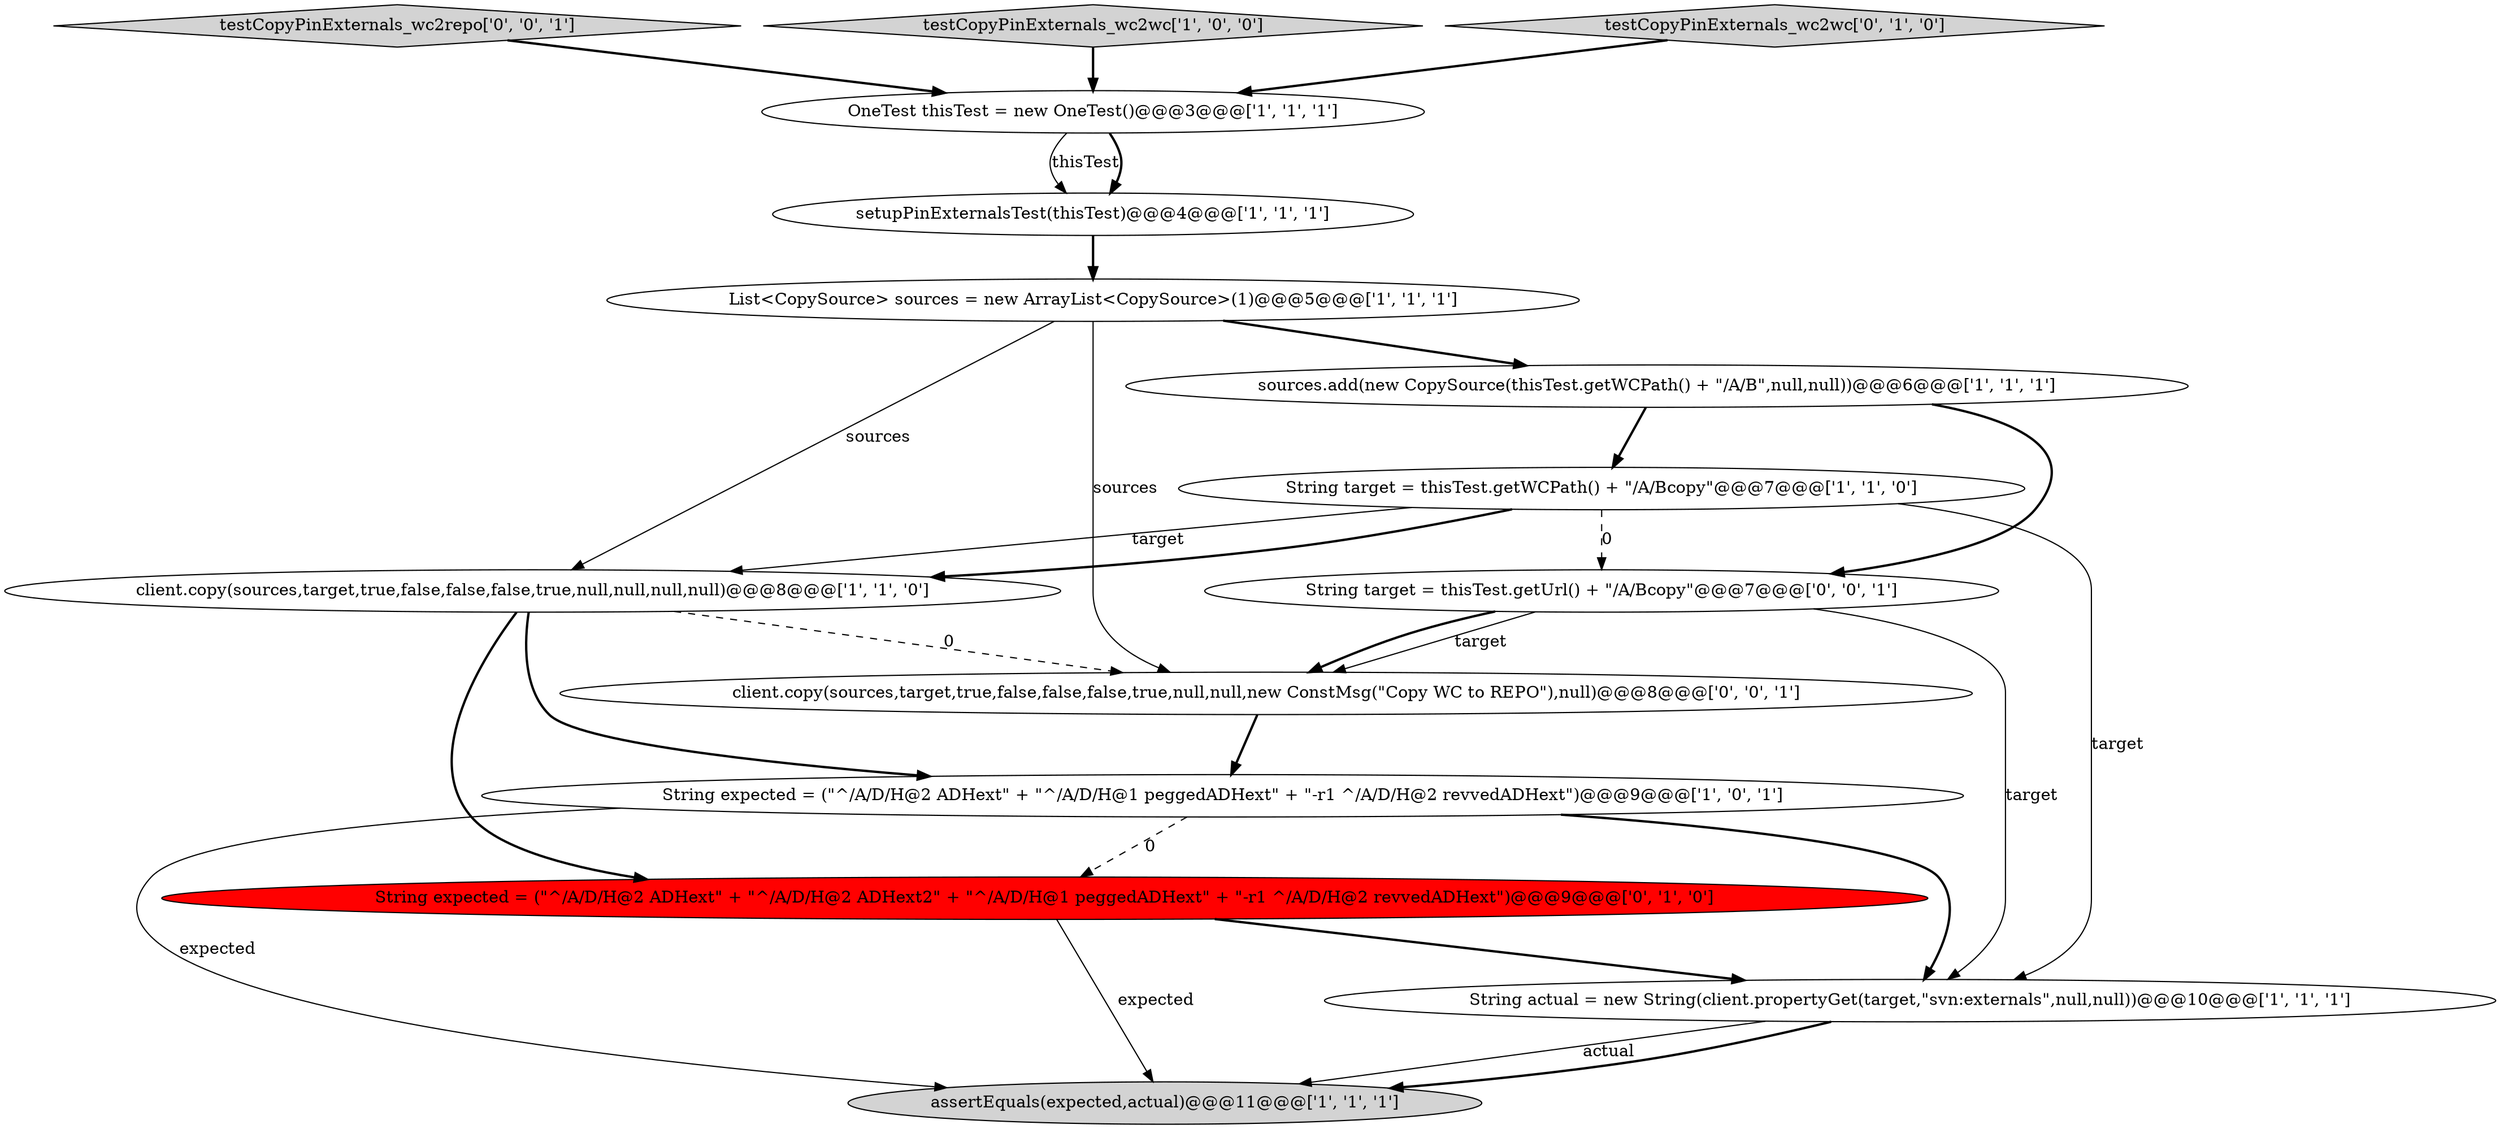 digraph {
14 [style = filled, label = "testCopyPinExternals_wc2repo['0', '0', '1']", fillcolor = lightgray, shape = diamond image = "AAA0AAABBB3BBB"];
10 [style = filled, label = "String expected = (\"^/A/D/H@2 ADHext\" + \"^/A/D/H@2 ADHext2\" + \"^/A/D/H@1 peggedADHext\" + \"-r1 ^/A/D/H@2 revvedADHext\")@@@9@@@['0', '1', '0']", fillcolor = red, shape = ellipse image = "AAA1AAABBB2BBB"];
9 [style = filled, label = "setupPinExternalsTest(thisTest)@@@4@@@['1', '1', '1']", fillcolor = white, shape = ellipse image = "AAA0AAABBB1BBB"];
0 [style = filled, label = "client.copy(sources,target,true,false,false,false,true,null,null,null,null)@@@8@@@['1', '1', '0']", fillcolor = white, shape = ellipse image = "AAA0AAABBB1BBB"];
5 [style = filled, label = "String actual = new String(client.propertyGet(target,\"svn:externals\",null,null))@@@10@@@['1', '1', '1']", fillcolor = white, shape = ellipse image = "AAA0AAABBB1BBB"];
7 [style = filled, label = "assertEquals(expected,actual)@@@11@@@['1', '1', '1']", fillcolor = lightgray, shape = ellipse image = "AAA0AAABBB1BBB"];
4 [style = filled, label = "String expected = (\"^/A/D/H@2 ADHext\" + \"^/A/D/H@1 peggedADHext\" + \"-r1 ^/A/D/H@2 revvedADHext\")@@@9@@@['1', '0', '1']", fillcolor = white, shape = ellipse image = "AAA0AAABBB1BBB"];
2 [style = filled, label = "sources.add(new CopySource(thisTest.getWCPath() + \"/A/B\",null,null))@@@6@@@['1', '1', '1']", fillcolor = white, shape = ellipse image = "AAA0AAABBB1BBB"];
8 [style = filled, label = "String target = thisTest.getWCPath() + \"/A/Bcopy\"@@@7@@@['1', '1', '0']", fillcolor = white, shape = ellipse image = "AAA0AAABBB1BBB"];
3 [style = filled, label = "testCopyPinExternals_wc2wc['1', '0', '0']", fillcolor = lightgray, shape = diamond image = "AAA0AAABBB1BBB"];
1 [style = filled, label = "List<CopySource> sources = new ArrayList<CopySource>(1)@@@5@@@['1', '1', '1']", fillcolor = white, shape = ellipse image = "AAA0AAABBB1BBB"];
13 [style = filled, label = "client.copy(sources,target,true,false,false,false,true,null,null,new ConstMsg(\"Copy WC to REPO\"),null)@@@8@@@['0', '0', '1']", fillcolor = white, shape = ellipse image = "AAA0AAABBB3BBB"];
6 [style = filled, label = "OneTest thisTest = new OneTest()@@@3@@@['1', '1', '1']", fillcolor = white, shape = ellipse image = "AAA0AAABBB1BBB"];
12 [style = filled, label = "String target = thisTest.getUrl() + \"/A/Bcopy\"@@@7@@@['0', '0', '1']", fillcolor = white, shape = ellipse image = "AAA0AAABBB3BBB"];
11 [style = filled, label = "testCopyPinExternals_wc2wc['0', '1', '0']", fillcolor = lightgray, shape = diamond image = "AAA0AAABBB2BBB"];
6->9 [style = solid, label="thisTest"];
1->0 [style = solid, label="sources"];
1->13 [style = solid, label="sources"];
11->6 [style = bold, label=""];
12->13 [style = solid, label="target"];
8->5 [style = solid, label="target"];
3->6 [style = bold, label=""];
8->12 [style = dashed, label="0"];
12->5 [style = solid, label="target"];
2->12 [style = bold, label=""];
4->7 [style = solid, label="expected"];
8->0 [style = bold, label=""];
12->13 [style = bold, label=""];
0->10 [style = bold, label=""];
10->5 [style = bold, label=""];
0->4 [style = bold, label=""];
0->13 [style = dashed, label="0"];
5->7 [style = solid, label="actual"];
5->7 [style = bold, label=""];
1->2 [style = bold, label=""];
6->9 [style = bold, label=""];
9->1 [style = bold, label=""];
4->10 [style = dashed, label="0"];
4->5 [style = bold, label=""];
14->6 [style = bold, label=""];
10->7 [style = solid, label="expected"];
2->8 [style = bold, label=""];
8->0 [style = solid, label="target"];
13->4 [style = bold, label=""];
}
